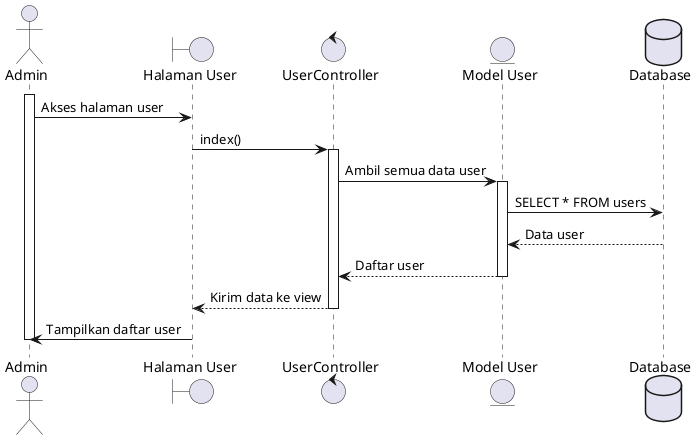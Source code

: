 @startuml
actor Admin

boundary "Halaman User" as UserPage
control "UserController" as Controller
entity "Model User" as UserModel
database "Database" as DB

activate Admin
Admin -> UserPage: Akses halaman user
UserPage -> Controller: index()
activate Controller

Controller -> UserModel: Ambil semua data user
activate UserModel
UserModel -> DB: SELECT * FROM users
DB --> UserModel: Data user
UserModel --> Controller: Daftar user
deactivate UserModel

Controller --> UserPage: Kirim data ke view
deactivate Controller

UserPage -> Admin: Tampilkan daftar user
deactivate Admin

@enduml

